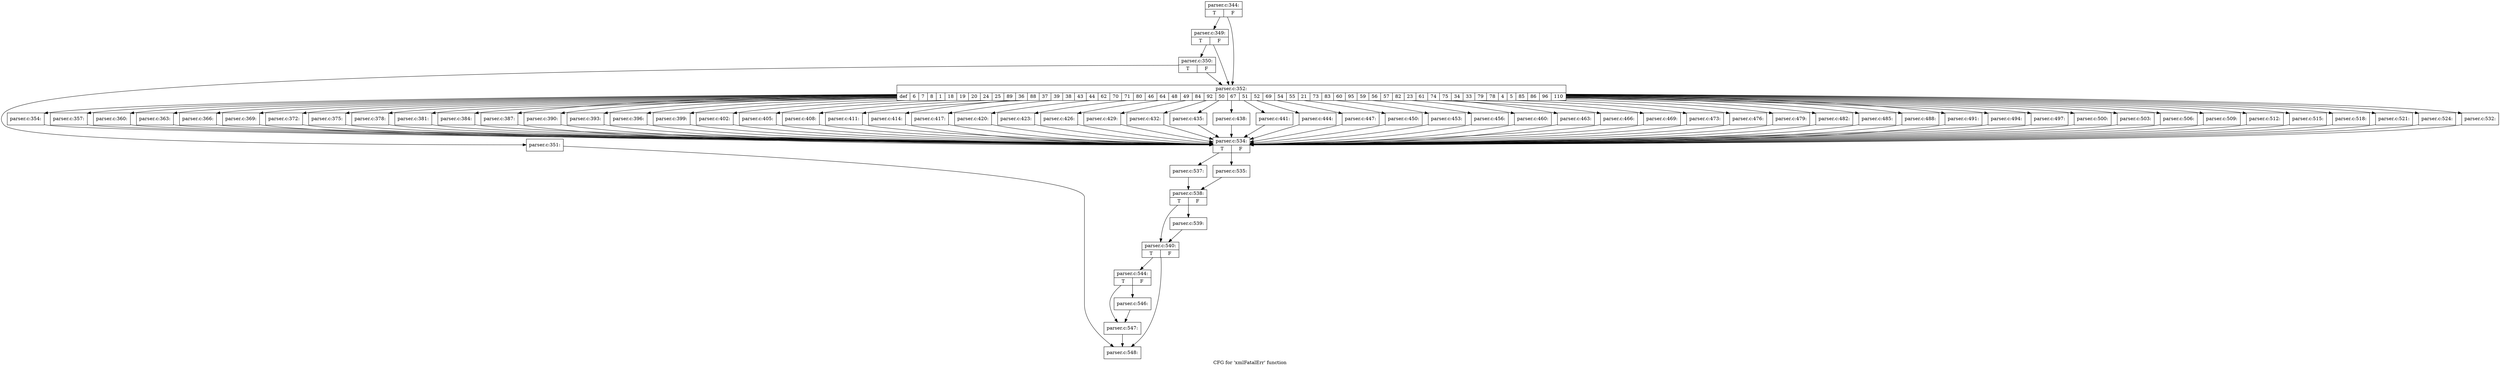 digraph "CFG for 'xmlFatalErr' function" {
	label="CFG for 'xmlFatalErr' function";

	Node0x575c5c0 [shape=record,label="{parser.c:344:|{<s0>T|<s1>F}}"];
	Node0x575c5c0 -> Node0x600f1f0;
	Node0x575c5c0 -> Node0x600f150;
	Node0x600f1f0 [shape=record,label="{parser.c:349:|{<s0>T|<s1>F}}"];
	Node0x600f1f0 -> Node0x600f1a0;
	Node0x600f1f0 -> Node0x600f150;
	Node0x600f1a0 [shape=record,label="{parser.c:350:|{<s0>T|<s1>F}}"];
	Node0x600f1a0 -> Node0x600f100;
	Node0x600f1a0 -> Node0x600f150;
	Node0x600f100 [shape=record,label="{parser.c:351:}"];
	Node0x600f100 -> Node0x601fe90;
	Node0x600f150 [shape=record,label="{parser.c:352:|{<s0>def|<s1>6|<s2>7|<s3>8|<s4>1|<s5>18|<s6>19|<s7>20|<s8>24|<s9>25|<s10>89|<s11>36|<s12>88|<s13>37|<s14>39|<s15>38|<s16>43|<s17>44|<s18>62|<s19>70|<s20>71|<s21>80|<s22>46|<s23>64|<s24>48|<s25>49|<s26>84|<s27>92|<s28>50|<s29>67|<s30>51|<s31>52|<s32>69|<s33>54|<s34>55|<s35>21|<s36>73|<s37>83|<s38>60|<s39>95|<s40>59|<s41>56|<s42>57|<s43>82|<s44>23|<s45>61|<s46>74|<s47>75|<s48>34|<s49>33|<s50>79|<s51>78|<s52>4|<s53>5|<s54>85|<s55>86|<s56>96|<s57>110}}"];
	Node0x600f150 -> Node0x600fca0;
	Node0x600f150 -> Node0x600ffe0;
	Node0x600f150 -> Node0x6010380;
	Node0x600f150 -> Node0x6010720;
	Node0x600f150 -> Node0x6010ab0;
	Node0x600f150 -> Node0x6010e40;
	Node0x600f150 -> Node0x60111e0;
	Node0x600f150 -> Node0x6011570;
	Node0x600f150 -> Node0x6011900;
	Node0x600f150 -> Node0x6011c90;
	Node0x600f150 -> Node0x6012030;
	Node0x600f150 -> Node0x60123d0;
	Node0x600f150 -> Node0x6012bc0;
	Node0x600f150 -> Node0x6012f40;
	Node0x600f150 -> Node0x6013130;
	Node0x600f150 -> Node0x60134d0;
	Node0x600f150 -> Node0x6013880;
	Node0x600f150 -> Node0x6013c20;
	Node0x600f150 -> Node0x6013fd0;
	Node0x600f150 -> Node0x6014370;
	Node0x600f150 -> Node0x6014710;
	Node0x600f150 -> Node0x6014ac0;
	Node0x600f150 -> Node0x6014e70;
	Node0x600f150 -> Node0x6015210;
	Node0x600f150 -> Node0x60155a0;
	Node0x600f150 -> Node0x6015940;
	Node0x600f150 -> Node0x6015cf0;
	Node0x600f150 -> Node0x6016080;
	Node0x600f150 -> Node0x6016410;
	Node0x600f150 -> Node0x60167c0;
	Node0x600f150 -> Node0x6016b70;
	Node0x600f150 -> Node0x6016f20;
	Node0x600f150 -> Node0x60172d0;
	Node0x600f150 -> Node0x6017670;
	Node0x600f150 -> Node0x6012770;
	Node0x600f150 -> Node0x6018a40;
	Node0x600f150 -> Node0x6018dd0;
	Node0x600f150 -> Node0x6019160;
	Node0x600f150 -> Node0x6019500;
	Node0x600f150 -> Node0x60198a0;
	Node0x600f150 -> Node0x6019c50;
	Node0x600f150 -> Node0x6019ff0;
	Node0x600f150 -> Node0x601a390;
	Node0x600f150 -> Node0x601a730;
	Node0x600f150 -> Node0x601aae0;
	Node0x600f150 -> Node0x601ae80;
	Node0x600f150 -> Node0x601b220;
	Node0x600f150 -> Node0x601b5b0;
	Node0x600f150 -> Node0x601b940;
	Node0x600f150 -> Node0x601bce0;
	Node0x600f150 -> Node0x601c080;
	Node0x600f150 -> Node0x601c420;
	Node0x600f150 -> Node0x601c7c0;
	Node0x600f150 -> Node0x601cb50;
	Node0x600f150 -> Node0x601cf00;
	Node0x600f150 -> Node0x601d2a0;
	Node0x600f150 -> Node0x601d650;
	Node0x600f150 -> Node0x601da00;
	Node0x600ffe0 [shape=record,label="{parser.c:354:}"];
	Node0x600ffe0 -> Node0x600fbc0;
	Node0x6010380 [shape=record,label="{parser.c:357:}"];
	Node0x6010380 -> Node0x600fbc0;
	Node0x6010720 [shape=record,label="{parser.c:360:}"];
	Node0x6010720 -> Node0x600fbc0;
	Node0x6010ab0 [shape=record,label="{parser.c:363:}"];
	Node0x6010ab0 -> Node0x600fbc0;
	Node0x6010e40 [shape=record,label="{parser.c:366:}"];
	Node0x6010e40 -> Node0x600fbc0;
	Node0x60111e0 [shape=record,label="{parser.c:369:}"];
	Node0x60111e0 -> Node0x600fbc0;
	Node0x6011570 [shape=record,label="{parser.c:372:}"];
	Node0x6011570 -> Node0x600fbc0;
	Node0x6011900 [shape=record,label="{parser.c:375:}"];
	Node0x6011900 -> Node0x600fbc0;
	Node0x6011c90 [shape=record,label="{parser.c:378:}"];
	Node0x6011c90 -> Node0x600fbc0;
	Node0x6012030 [shape=record,label="{parser.c:381:}"];
	Node0x6012030 -> Node0x600fbc0;
	Node0x60123d0 [shape=record,label="{parser.c:384:}"];
	Node0x60123d0 -> Node0x600fbc0;
	Node0x6012bc0 [shape=record,label="{parser.c:387:}"];
	Node0x6012bc0 -> Node0x600fbc0;
	Node0x6012f40 [shape=record,label="{parser.c:390:}"];
	Node0x6012f40 -> Node0x600fbc0;
	Node0x6013130 [shape=record,label="{parser.c:393:}"];
	Node0x6013130 -> Node0x600fbc0;
	Node0x60134d0 [shape=record,label="{parser.c:396:}"];
	Node0x60134d0 -> Node0x600fbc0;
	Node0x6013880 [shape=record,label="{parser.c:399:}"];
	Node0x6013880 -> Node0x600fbc0;
	Node0x6013c20 [shape=record,label="{parser.c:402:}"];
	Node0x6013c20 -> Node0x600fbc0;
	Node0x6013fd0 [shape=record,label="{parser.c:405:}"];
	Node0x6013fd0 -> Node0x600fbc0;
	Node0x6014370 [shape=record,label="{parser.c:408:}"];
	Node0x6014370 -> Node0x600fbc0;
	Node0x6014710 [shape=record,label="{parser.c:411:}"];
	Node0x6014710 -> Node0x600fbc0;
	Node0x6014ac0 [shape=record,label="{parser.c:414:}"];
	Node0x6014ac0 -> Node0x600fbc0;
	Node0x6014e70 [shape=record,label="{parser.c:417:}"];
	Node0x6014e70 -> Node0x600fbc0;
	Node0x6015210 [shape=record,label="{parser.c:420:}"];
	Node0x6015210 -> Node0x600fbc0;
	Node0x60155a0 [shape=record,label="{parser.c:423:}"];
	Node0x60155a0 -> Node0x600fbc0;
	Node0x6015940 [shape=record,label="{parser.c:426:}"];
	Node0x6015940 -> Node0x600fbc0;
	Node0x6015cf0 [shape=record,label="{parser.c:429:}"];
	Node0x6015cf0 -> Node0x600fbc0;
	Node0x6016080 [shape=record,label="{parser.c:432:}"];
	Node0x6016080 -> Node0x600fbc0;
	Node0x6016410 [shape=record,label="{parser.c:435:}"];
	Node0x6016410 -> Node0x600fbc0;
	Node0x60167c0 [shape=record,label="{parser.c:438:}"];
	Node0x60167c0 -> Node0x600fbc0;
	Node0x6016b70 [shape=record,label="{parser.c:441:}"];
	Node0x6016b70 -> Node0x600fbc0;
	Node0x6016f20 [shape=record,label="{parser.c:444:}"];
	Node0x6016f20 -> Node0x600fbc0;
	Node0x60172d0 [shape=record,label="{parser.c:447:}"];
	Node0x60172d0 -> Node0x600fbc0;
	Node0x6017670 [shape=record,label="{parser.c:450:}"];
	Node0x6017670 -> Node0x600fbc0;
	Node0x6012770 [shape=record,label="{parser.c:453:}"];
	Node0x6012770 -> Node0x600fbc0;
	Node0x6018a40 [shape=record,label="{parser.c:456:}"];
	Node0x6018a40 -> Node0x600fbc0;
	Node0x6018dd0 [shape=record,label="{parser.c:460:}"];
	Node0x6018dd0 -> Node0x600fbc0;
	Node0x6019160 [shape=record,label="{parser.c:463:}"];
	Node0x6019160 -> Node0x600fbc0;
	Node0x6019500 [shape=record,label="{parser.c:466:}"];
	Node0x6019500 -> Node0x600fbc0;
	Node0x60198a0 [shape=record,label="{parser.c:469:}"];
	Node0x60198a0 -> Node0x600fbc0;
	Node0x6019c50 [shape=record,label="{parser.c:473:}"];
	Node0x6019c50 -> Node0x600fbc0;
	Node0x6019ff0 [shape=record,label="{parser.c:476:}"];
	Node0x6019ff0 -> Node0x600fbc0;
	Node0x601a390 [shape=record,label="{parser.c:479:}"];
	Node0x601a390 -> Node0x600fbc0;
	Node0x601a730 [shape=record,label="{parser.c:482:}"];
	Node0x601a730 -> Node0x600fbc0;
	Node0x601aae0 [shape=record,label="{parser.c:485:}"];
	Node0x601aae0 -> Node0x600fbc0;
	Node0x601ae80 [shape=record,label="{parser.c:488:}"];
	Node0x601ae80 -> Node0x600fbc0;
	Node0x601b220 [shape=record,label="{parser.c:491:}"];
	Node0x601b220 -> Node0x600fbc0;
	Node0x601b5b0 [shape=record,label="{parser.c:494:}"];
	Node0x601b5b0 -> Node0x600fbc0;
	Node0x601b940 [shape=record,label="{parser.c:497:}"];
	Node0x601b940 -> Node0x600fbc0;
	Node0x601bce0 [shape=record,label="{parser.c:500:}"];
	Node0x601bce0 -> Node0x600fbc0;
	Node0x601c080 [shape=record,label="{parser.c:503:}"];
	Node0x601c080 -> Node0x600fbc0;
	Node0x601c420 [shape=record,label="{parser.c:506:}"];
	Node0x601c420 -> Node0x600fbc0;
	Node0x601c7c0 [shape=record,label="{parser.c:509:}"];
	Node0x601c7c0 -> Node0x600fbc0;
	Node0x601cb50 [shape=record,label="{parser.c:512:}"];
	Node0x601cb50 -> Node0x600fbc0;
	Node0x601cf00 [shape=record,label="{parser.c:515:}"];
	Node0x601cf00 -> Node0x600fbc0;
	Node0x601d2a0 [shape=record,label="{parser.c:518:}"];
	Node0x601d2a0 -> Node0x600fbc0;
	Node0x601d650 [shape=record,label="{parser.c:521:}"];
	Node0x601d650 -> Node0x600fbc0;
	Node0x601da00 [shape=record,label="{parser.c:524:}"];
	Node0x601da00 -> Node0x600fbc0;
	Node0x600fca0 [shape=record,label="{parser.c:532:}"];
	Node0x600fca0 -> Node0x600fbc0;
	Node0x600fbc0 [shape=record,label="{parser.c:534:|{<s0>T|<s1>F}}"];
	Node0x600fbc0 -> Node0x601e1d0;
	Node0x600fbc0 -> Node0x601e270;
	Node0x601e1d0 [shape=record,label="{parser.c:535:}"];
	Node0x601e1d0 -> Node0x601e220;
	Node0x601e270 [shape=record,label="{parser.c:537:}"];
	Node0x601e270 -> Node0x601e220;
	Node0x601e220 [shape=record,label="{parser.c:538:|{<s0>T|<s1>F}}"];
	Node0x601e220 -> Node0x5c4de70;
	Node0x601e220 -> Node0x5c4dec0;
	Node0x5c4de70 [shape=record,label="{parser.c:539:}"];
	Node0x5c4de70 -> Node0x5c4dec0;
	Node0x5c4dec0 [shape=record,label="{parser.c:540:|{<s0>T|<s1>F}}"];
	Node0x5c4dec0 -> Node0x601fe40;
	Node0x5c4dec0 -> Node0x601fe90;
	Node0x601fe40 [shape=record,label="{parser.c:544:|{<s0>T|<s1>F}}"];
	Node0x601fe40 -> Node0x6020f40;
	Node0x601fe40 -> Node0x6020f90;
	Node0x6020f40 [shape=record,label="{parser.c:546:}"];
	Node0x6020f40 -> Node0x6020f90;
	Node0x6020f90 [shape=record,label="{parser.c:547:}"];
	Node0x6020f90 -> Node0x601fe90;
	Node0x601fe90 [shape=record,label="{parser.c:548:}"];
}
